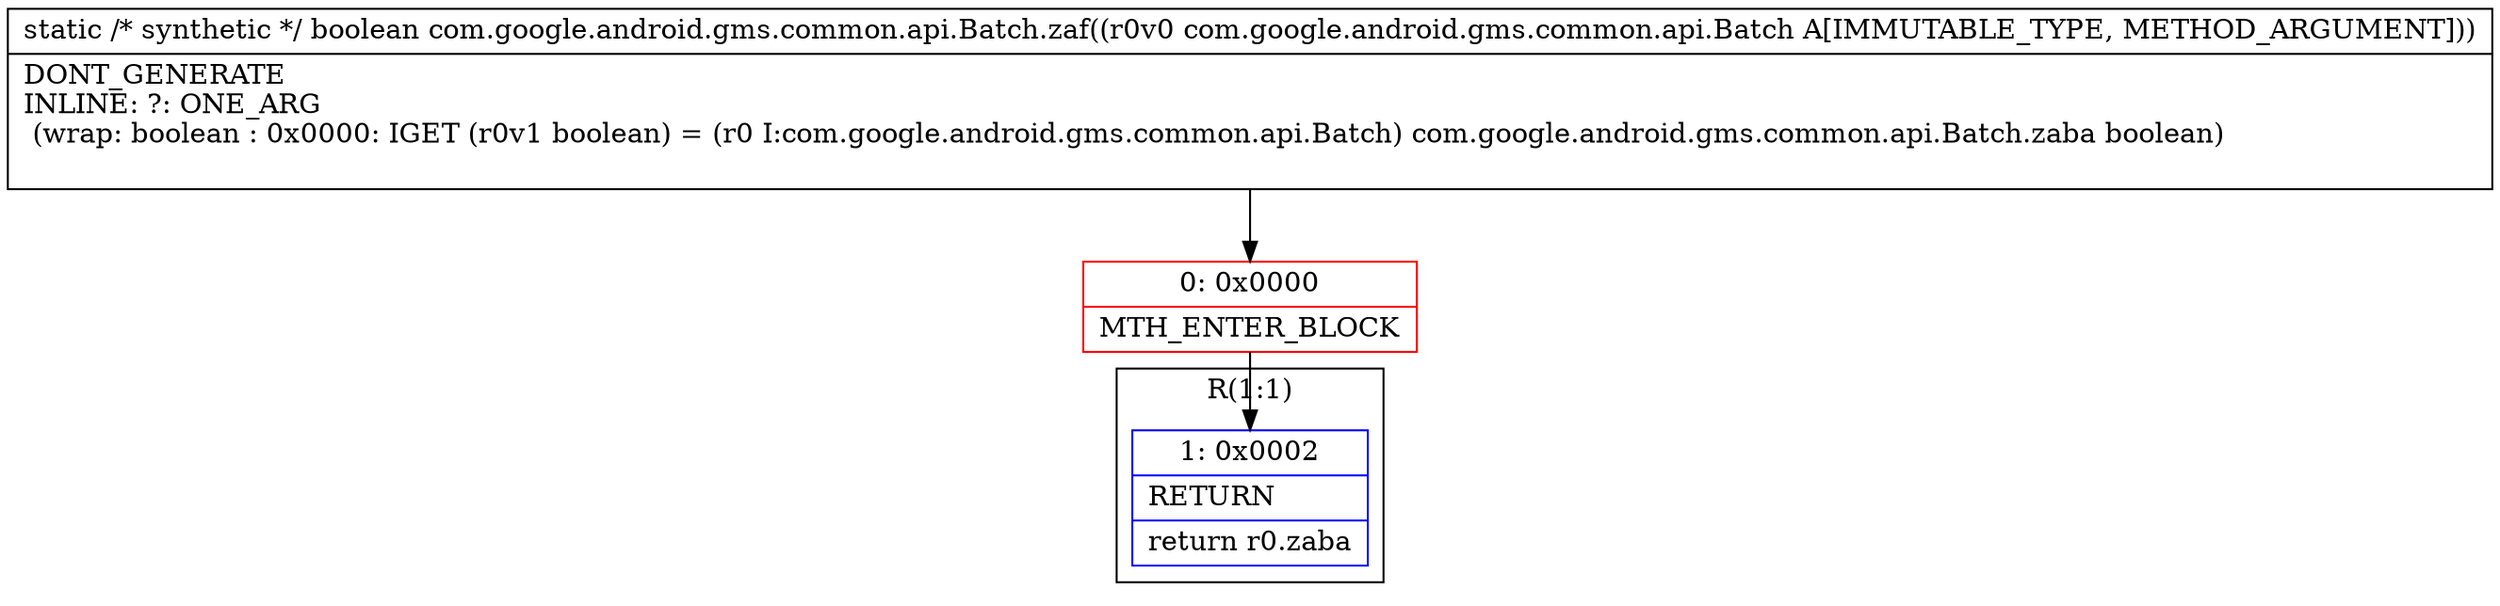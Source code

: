 digraph "CFG forcom.google.android.gms.common.api.Batch.zaf(Lcom\/google\/android\/gms\/common\/api\/Batch;)Z" {
subgraph cluster_Region_995481580 {
label = "R(1:1)";
node [shape=record,color=blue];
Node_1 [shape=record,label="{1\:\ 0x0002|RETURN\l|return r0.zaba\l}"];
}
Node_0 [shape=record,color=red,label="{0\:\ 0x0000|MTH_ENTER_BLOCK\l}"];
MethodNode[shape=record,label="{static \/* synthetic *\/ boolean com.google.android.gms.common.api.Batch.zaf((r0v0 com.google.android.gms.common.api.Batch A[IMMUTABLE_TYPE, METHOD_ARGUMENT]))  | DONT_GENERATE\lINLINE: ?: ONE_ARG  \l  (wrap: boolean : 0x0000: IGET  (r0v1 boolean) = (r0 I:com.google.android.gms.common.api.Batch) com.google.android.gms.common.api.Batch.zaba boolean)\l\l}"];
MethodNode -> Node_0;
Node_0 -> Node_1;
}

